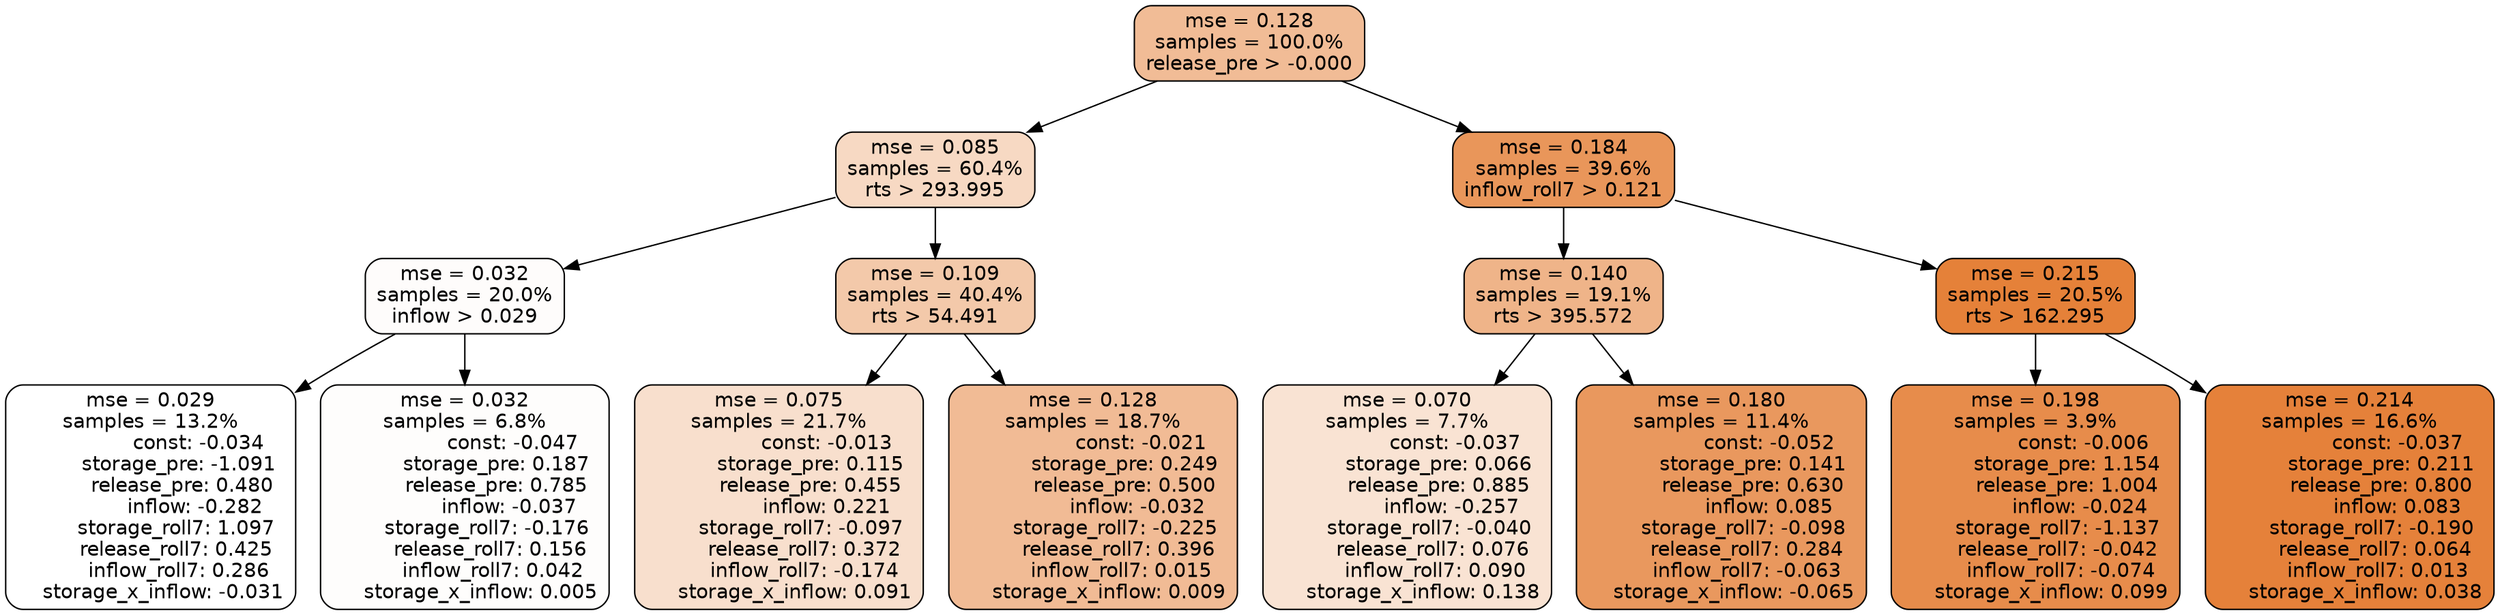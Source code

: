 digraph tree {
node [shape=rectangle, style="filled, rounded", color="black", fontname=helvetica] ;
edge [fontname=helvetica] ;
	"0" [label="mse = 0.128
samples = 100.0%
release_pre > -0.000", fillcolor="#f1bc96"]
	"1" [label="mse = 0.085
samples = 60.4%
rts > 293.995", fillcolor="#f7d9c3"]
	"8" [label="mse = 0.184
samples = 39.6%
inflow_roll7 > 0.121", fillcolor="#e9965a"]
	"5" [label="mse = 0.032
samples = 20.0%
inflow > 0.029", fillcolor="#fefcfb"]
	"2" [label="mse = 0.109
samples = 40.4%
rts > 54.491", fillcolor="#f3c9aa"]
	"9" [label="mse = 0.140
samples = 19.1%
rts > 395.572", fillcolor="#efb489"]
	"12" [label="mse = 0.215
samples = 20.5%
rts > 162.295", fillcolor="#e58139"]
	"6" [label="mse = 0.029
samples = 13.2%
               const: -0.034
         storage_pre: -1.091
          release_pre: 0.480
              inflow: -0.282
        storage_roll7: 1.097
        release_roll7: 0.425
         inflow_roll7: 0.286
    storage_x_inflow: -0.031", fillcolor="#ffffff"]
	"7" [label="mse = 0.032
samples = 6.8%
               const: -0.047
          storage_pre: 0.187
          release_pre: 0.785
              inflow: -0.037
       storage_roll7: -0.176
        release_roll7: 0.156
         inflow_roll7: 0.042
     storage_x_inflow: 0.005", fillcolor="#fefdfc"]
	"3" [label="mse = 0.075
samples = 21.7%
               const: -0.013
          storage_pre: 0.115
          release_pre: 0.455
               inflow: 0.221
       storage_roll7: -0.097
        release_roll7: 0.372
        inflow_roll7: -0.174
     storage_x_inflow: 0.091", fillcolor="#f8dfcd"]
	"4" [label="mse = 0.128
samples = 18.7%
               const: -0.021
          storage_pre: 0.249
          release_pre: 0.500
              inflow: -0.032
       storage_roll7: -0.225
        release_roll7: 0.396
         inflow_roll7: 0.015
     storage_x_inflow: 0.009", fillcolor="#f1bb95"]
	"11" [label="mse = 0.070
samples = 7.7%
               const: -0.037
          storage_pre: 0.066
          release_pre: 0.885
              inflow: -0.257
       storage_roll7: -0.040
        release_roll7: 0.076
         inflow_roll7: 0.090
     storage_x_inflow: 0.138", fillcolor="#f9e3d3"]
	"10" [label="mse = 0.180
samples = 11.4%
               const: -0.052
          storage_pre: 0.141
          release_pre: 0.630
               inflow: 0.085
       storage_roll7: -0.098
        release_roll7: 0.284
        inflow_roll7: -0.063
    storage_x_inflow: -0.065", fillcolor="#e9985e"]
	"14" [label="mse = 0.198
samples = 3.9%
               const: -0.006
          storage_pre: 1.154
          release_pre: 1.004
              inflow: -0.024
       storage_roll7: -1.137
       release_roll7: -0.042
        inflow_roll7: -0.074
     storage_x_inflow: 0.099", fillcolor="#e78c4b"]
	"13" [label="mse = 0.214
samples = 16.6%
               const: -0.037
          storage_pre: 0.211
          release_pre: 0.800
               inflow: 0.083
       storage_roll7: -0.190
        release_roll7: 0.064
         inflow_roll7: 0.013
     storage_x_inflow: 0.038", fillcolor="#e5813a"]

	"0" -> "1"
	"0" -> "8"
	"1" -> "2"
	"1" -> "5"
	"8" -> "9"
	"8" -> "12"
	"5" -> "6"
	"5" -> "7"
	"2" -> "3"
	"2" -> "4"
	"9" -> "10"
	"9" -> "11"
	"12" -> "13"
	"12" -> "14"
}